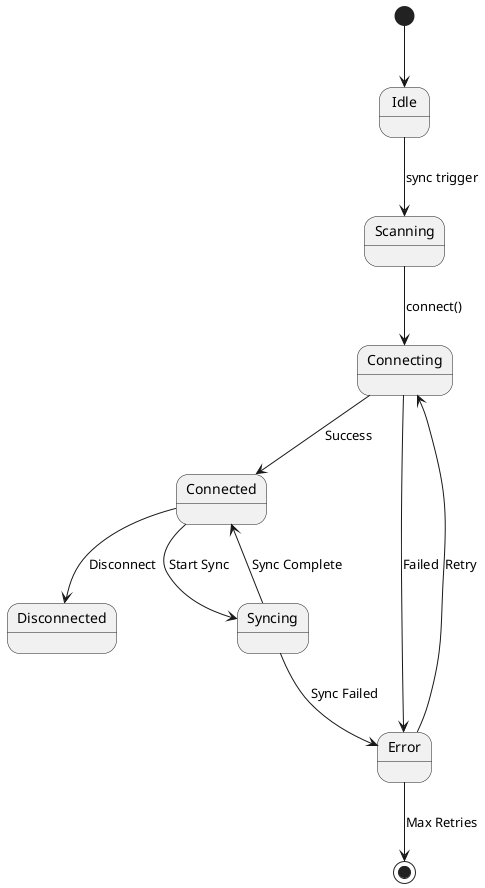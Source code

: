 '==================== 2. BLE / Sync 상태 머신 ====================
@startuml BLE_Sync_StateMachine
  [*] --> Idle
  Idle      --> Scanning   : sync trigger
  Scanning   --> Connecting : connect()
  Connecting   --> Connected  : Success
  Connecting   --> Error      : Failed
  Connected    --> Disconnected : Disconnect
  Connected    --> Syncing    : Start Sync
  Syncing      --> Connected  : Sync Complete
  Syncing      --> Error      : Sync Failed
  Error        --> [*]        : Max Retries
  Error        --> Connecting : Retry
@enduml
